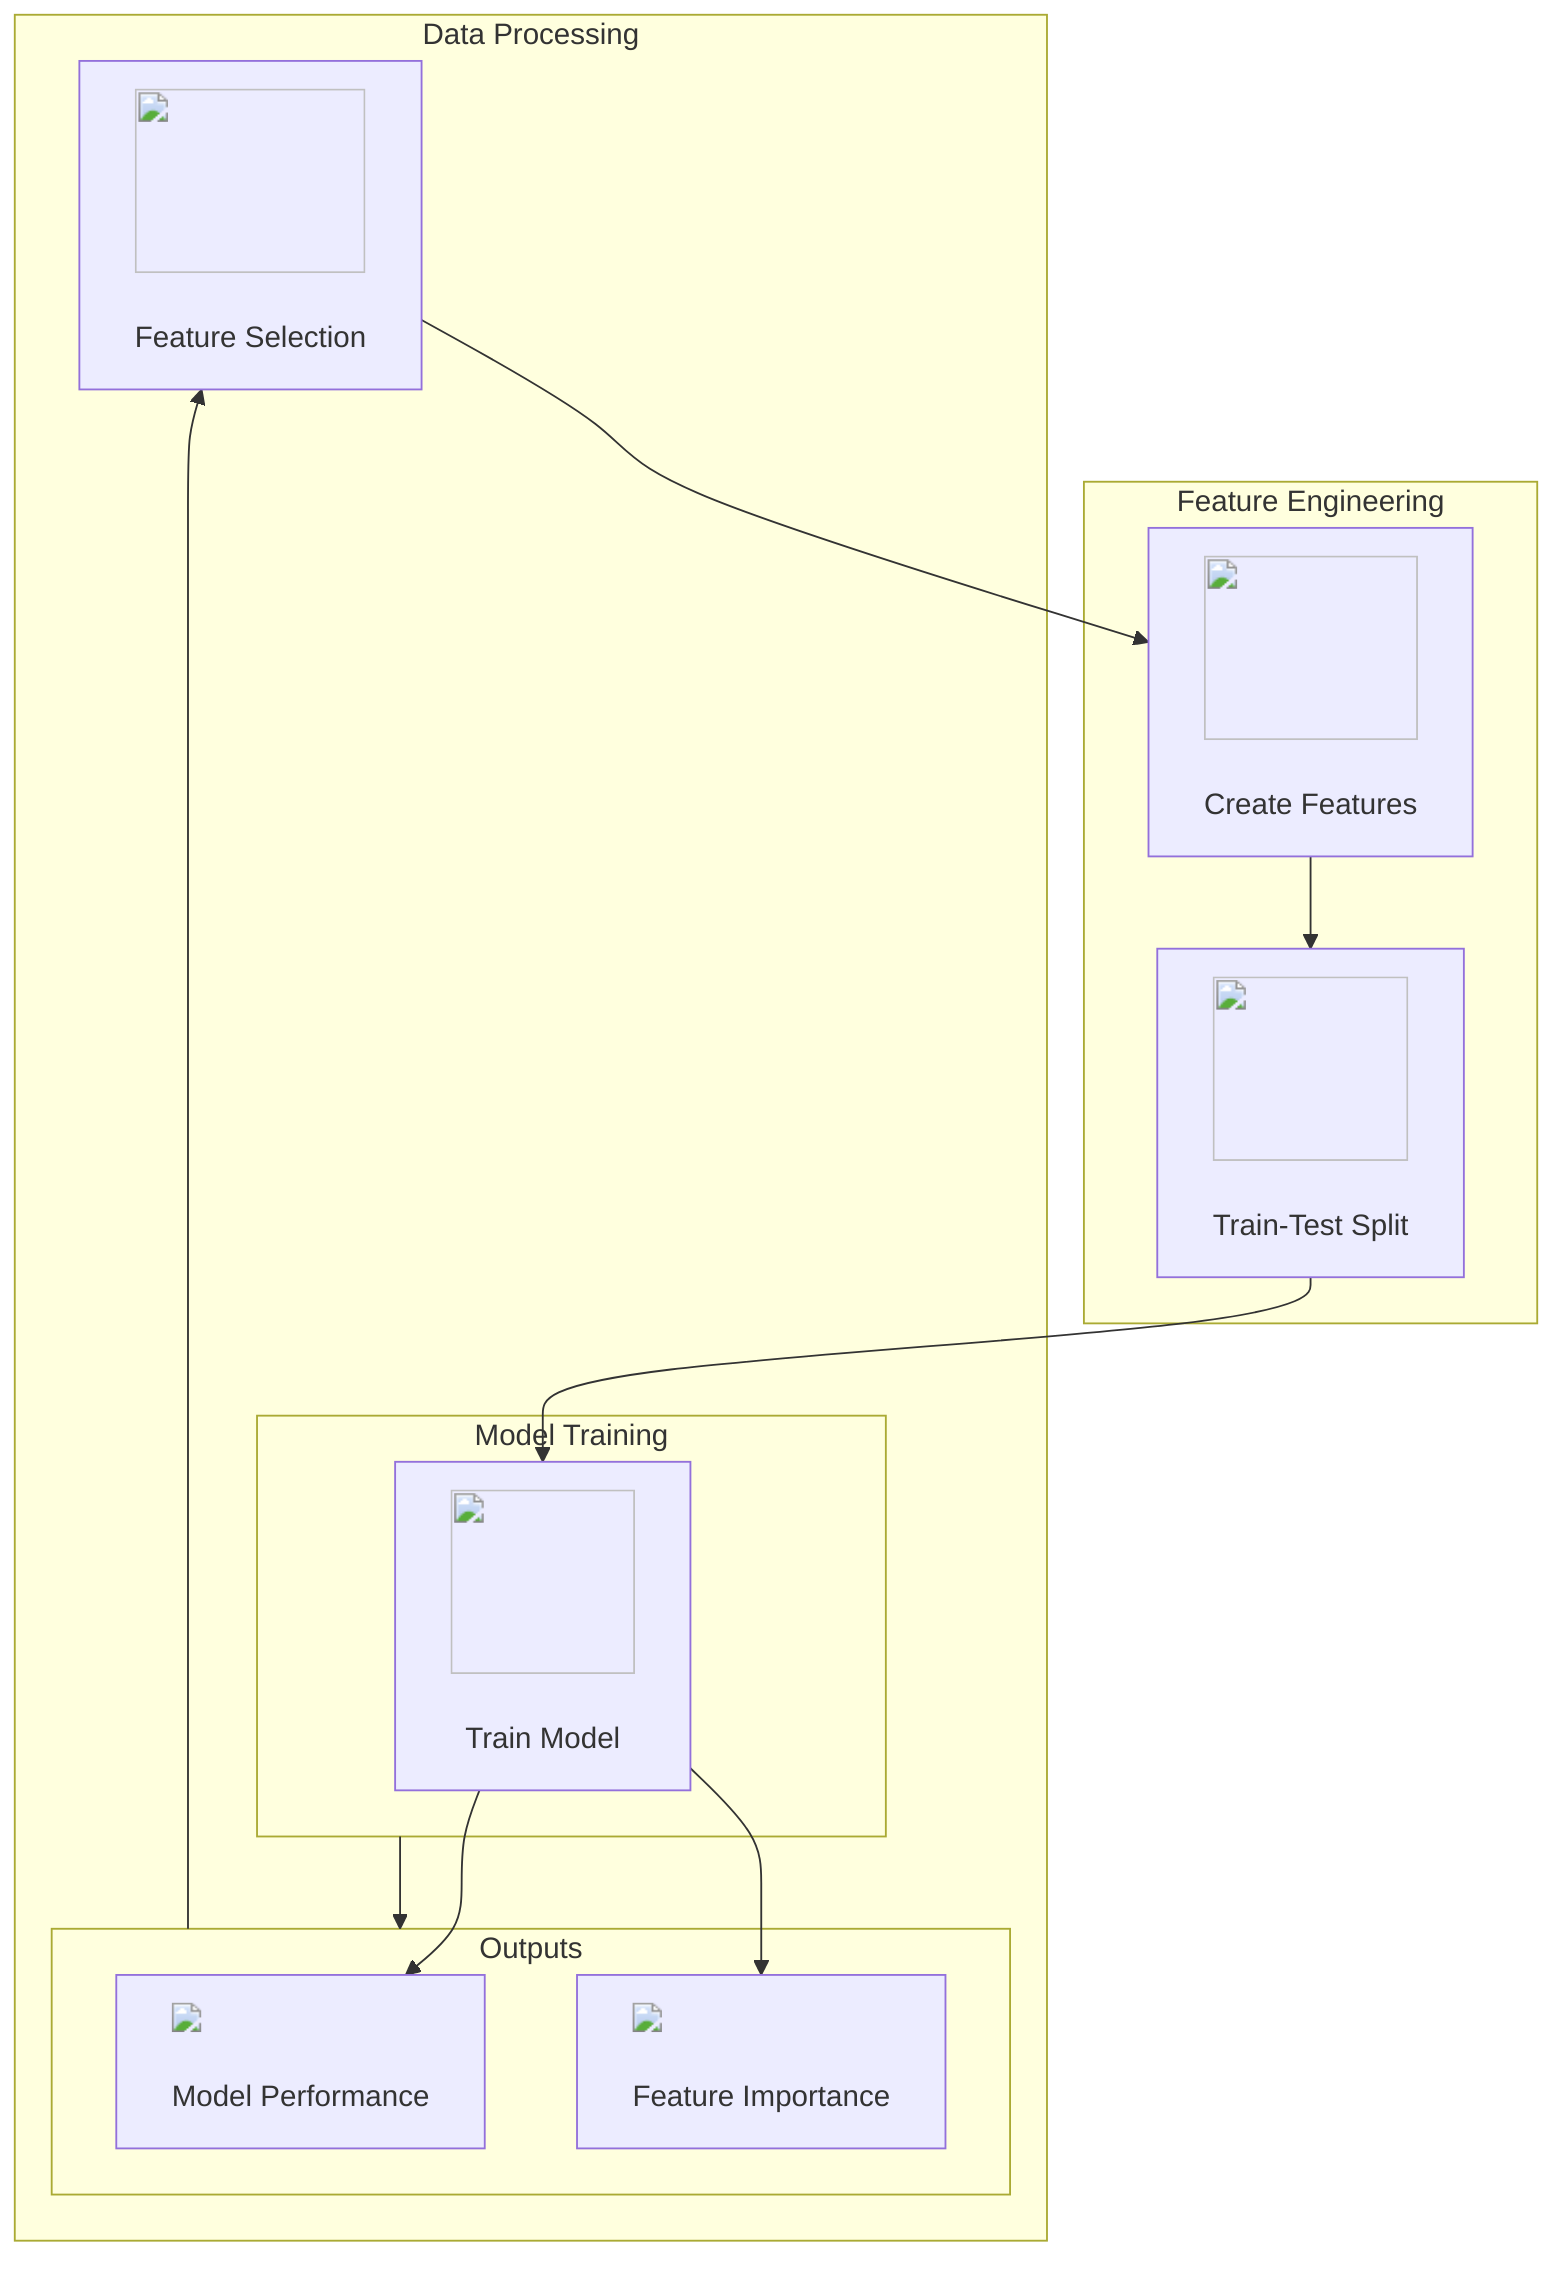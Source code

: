 flowchart TD
    subgraph A[Data Processing]
        C["<img src='icons/database.svg' width=100 height=100/> <br/> Load Data"]
        D["<img src='icons/file.svg' width=100 height=100/> <br/> Clean Data"]
        E["<img src='icons/table.svg' width=100 height=100/> <br/> Feature Selection"]
    end
    C --> D --> E

    subgraph B[Feature Engineering]
        F["<img src='icons/column_split.svg' width=100 height=100/> <br/> Create Features"]
        G["<img src='icons/row_split.svg' width=100 height=100/> <br/> Train-Test Split"]
    end
    E --> F --> G

    subgraph C[Model Training]
        H["<img src='icons/brain.svg' width=100 height=100/> <br/> Train Model"]
    end
    G --> H

    subgraph D[Outputs]
        O["<img src='dummy_plots/lineplot_template.svg'/> <br/> Model Performance"]
        P["<img src='dummy_plots/scatter_plot_template.svg'/> <br/> Feature Importance"]
    end
    H --> O
    H --> P